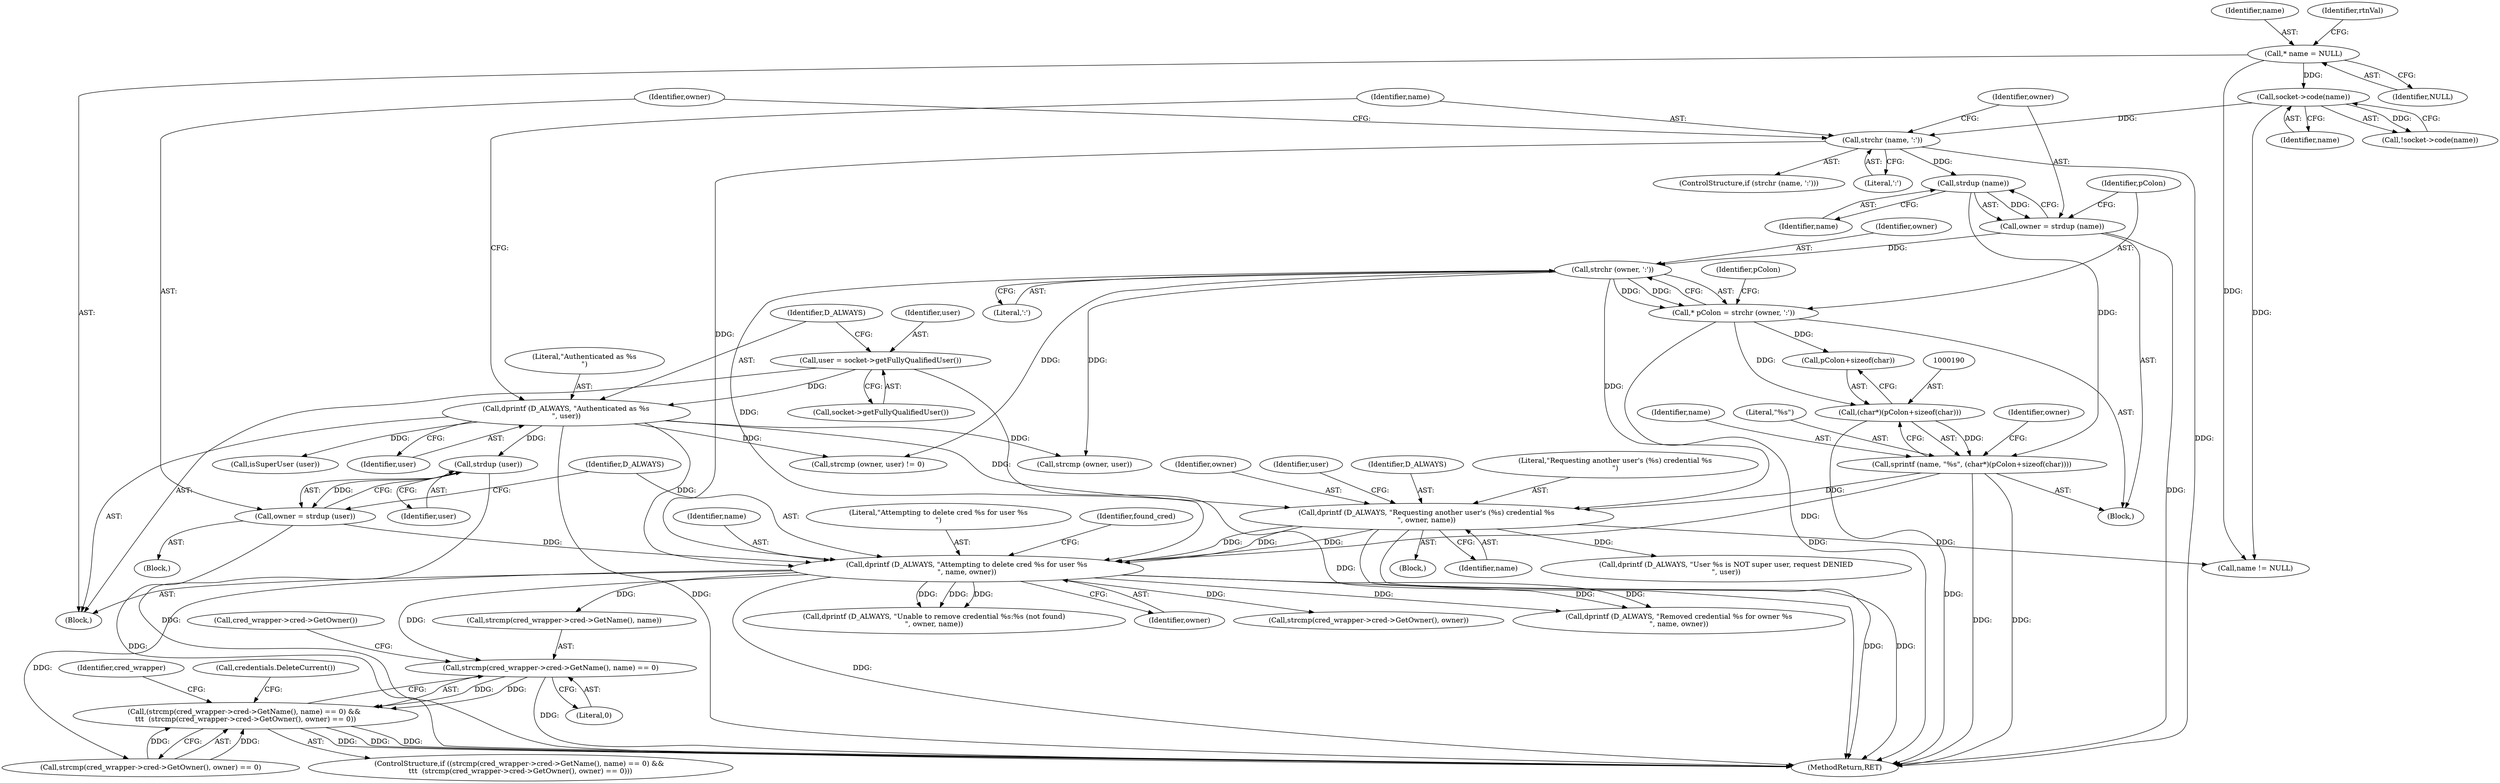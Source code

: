 digraph "0_htcondor_5e5571d1a431eb3c61977b6dd6ec90186ef79867_0@API" {
"1000249" [label="(Call,strcmp(cred_wrapper->cred->GetName(), name) == 0)"];
"1000229" [label="(Call,dprintf (D_ALWAYS, \"Attempting to delete cred %s for user %s\n\", name, owner))"];
"1000163" [label="(Call,dprintf (D_ALWAYS, \"Authenticated as %s\n\", user))"];
"1000160" [label="(Call,user = socket->getFullyQualifiedUser())"];
"1000202" [label="(Call,dprintf (D_ALWAYS, \"Requesting another user's (%s) credential %s\n\", owner, name))"];
"1000179" [label="(Call,strchr (owner, ':'))"];
"1000172" [label="(Call,owner = strdup (name))"];
"1000174" [label="(Call,strdup (name))"];
"1000168" [label="(Call,strchr (name, ':'))"];
"1000153" [label="(Call,socket->code(name))"];
"1000109" [label="(Call,* name = NULL)"];
"1000186" [label="(Call,sprintf (name, \"%s\", (char*)(pColon+sizeof(char))))"];
"1000189" [label="(Call,(char*)(pColon+sizeof(char)))"];
"1000177" [label="(Call,* pColon = strchr (owner, ':'))"];
"1000225" [label="(Call,owner = strdup (user))"];
"1000227" [label="(Call,strdup (user))"];
"1000248" [label="(Call,(strcmp(cred_wrapper->cred->GetName(), name) == 0) && \n\t\t\t  (strcmp(cred_wrapper->cred->GetOwner(), owner) == 0))"];
"1000177" [label="(Call,* pColon = strchr (owner, ':'))"];
"1000110" [label="(Identifier,name)"];
"1000154" [label="(Identifier,name)"];
"1000233" [label="(Identifier,owner)"];
"1000109" [label="(Call,* name = NULL)"];
"1000172" [label="(Call,owner = strdup (name))"];
"1000181" [label="(Literal,':')"];
"1000167" [label="(ControlStructure,if (strchr (name, ':')))"];
"1000170" [label="(Literal,':')"];
"1000203" [label="(Identifier,D_ALWAYS)"];
"1000228" [label="(Identifier,user)"];
"1000255" [label="(Call,strcmp(cred_wrapper->cred->GetOwner(), owner))"];
"1000231" [label="(Literal,\"Attempting to delete cred %s for user %s\n\")"];
"1000187" [label="(Identifier,name)"];
"1000189" [label="(Call,(char*)(pColon+sizeof(char)))"];
"1000249" [label="(Call,strcmp(cred_wrapper->cred->GetName(), name) == 0)"];
"1000315" [label="(MethodReturn,RET)"];
"1000260" [label="(Call,credentials.DeleteCurrent())"];
"1000179" [label="(Call,strchr (owner, ':'))"];
"1000279" [label="(Call,dprintf (D_ALWAYS, \"Removed credential %s for owner %s\n\", name, owner))"];
"1000171" [label="(Block,)"];
"1000240" [label="(Identifier,cred_wrapper)"];
"1000169" [label="(Identifier,name)"];
"1000202" [label="(Call,dprintf (D_ALWAYS, \"Requesting another user's (%s) credential %s\n\", owner, name))"];
"1000174" [label="(Call,strdup (name))"];
"1000188" [label="(Literal,\"%s\")"];
"1000212" [label="(Call,dprintf (D_ALWAYS, \"User %s is NOT super user, request DENIED\n\", user))"];
"1000230" [label="(Identifier,D_ALWAYS)"];
"1000204" [label="(Literal,\"Requesting another user's (%s) credential %s\n\")"];
"1000152" [label="(Call,!socket->code(name))"];
"1000168" [label="(Call,strchr (name, ':'))"];
"1000224" [label="(Block,)"];
"1000210" [label="(Identifier,user)"];
"1000153" [label="(Call,socket->code(name))"];
"1000256" [label="(Call,cred_wrapper->cred->GetOwner())"];
"1000114" [label="(Identifier,rtnVal)"];
"1000307" [label="(Call,name != NULL)"];
"1000201" [label="(Block,)"];
"1000286" [label="(Call,dprintf (D_ALWAYS, \"Unable to remove credential %s:%s (not found)\n\", owner, name))"];
"1000197" [label="(Call,strcmp (owner, user))"];
"1000163" [label="(Call,dprintf (D_ALWAYS, \"Authenticated as %s\n\", user))"];
"1000164" [label="(Identifier,D_ALWAYS)"];
"1000196" [label="(Call,strcmp (owner, user) != 0)"];
"1000250" [label="(Call,strcmp(cred_wrapper->cred->GetName(), name))"];
"1000235" [label="(Identifier,found_cred)"];
"1000186" [label="(Call,sprintf (name, \"%s\", (char*)(pColon+sizeof(char))))"];
"1000160" [label="(Call,user = socket->getFullyQualifiedUser())"];
"1000175" [label="(Identifier,name)"];
"1000173" [label="(Identifier,owner)"];
"1000247" [label="(ControlStructure,if ((strcmp(cred_wrapper->cred->GetName(), name) == 0) && \n\t\t\t  (strcmp(cred_wrapper->cred->GetOwner(), owner) == 0)))"];
"1000254" [label="(Call,strcmp(cred_wrapper->cred->GetOwner(), owner) == 0)"];
"1000165" [label="(Literal,\"Authenticated as %s\n\")"];
"1000166" [label="(Identifier,user)"];
"1000225" [label="(Call,owner = strdup (user))"];
"1000253" [label="(Literal,0)"];
"1000162" [label="(Call,socket->getFullyQualifiedUser())"];
"1000198" [label="(Identifier,owner)"];
"1000191" [label="(Call,pColon+sizeof(char))"];
"1000209" [label="(Call,isSuperUser (user))"];
"1000107" [label="(Block,)"];
"1000178" [label="(Identifier,pColon)"];
"1000229" [label="(Call,dprintf (D_ALWAYS, \"Attempting to delete cred %s for user %s\n\", name, owner))"];
"1000111" [label="(Identifier,NULL)"];
"1000206" [label="(Identifier,name)"];
"1000205" [label="(Identifier,owner)"];
"1000226" [label="(Identifier,owner)"];
"1000227" [label="(Call,strdup (user))"];
"1000232" [label="(Identifier,name)"];
"1000180" [label="(Identifier,owner)"];
"1000161" [label="(Identifier,user)"];
"1000248" [label="(Call,(strcmp(cred_wrapper->cred->GetName(), name) == 0) && \n\t\t\t  (strcmp(cred_wrapper->cred->GetOwner(), owner) == 0))"];
"1000184" [label="(Identifier,pColon)"];
"1000249" -> "1000248"  [label="AST: "];
"1000249" -> "1000253"  [label="CFG: "];
"1000250" -> "1000249"  [label="AST: "];
"1000253" -> "1000249"  [label="AST: "];
"1000256" -> "1000249"  [label="CFG: "];
"1000248" -> "1000249"  [label="CFG: "];
"1000249" -> "1000315"  [label="DDG: "];
"1000249" -> "1000248"  [label="DDG: "];
"1000249" -> "1000248"  [label="DDG: "];
"1000229" -> "1000249"  [label="DDG: "];
"1000229" -> "1000107"  [label="AST: "];
"1000229" -> "1000233"  [label="CFG: "];
"1000230" -> "1000229"  [label="AST: "];
"1000231" -> "1000229"  [label="AST: "];
"1000232" -> "1000229"  [label="AST: "];
"1000233" -> "1000229"  [label="AST: "];
"1000235" -> "1000229"  [label="CFG: "];
"1000229" -> "1000315"  [label="DDG: "];
"1000163" -> "1000229"  [label="DDG: "];
"1000202" -> "1000229"  [label="DDG: "];
"1000202" -> "1000229"  [label="DDG: "];
"1000202" -> "1000229"  [label="DDG: "];
"1000186" -> "1000229"  [label="DDG: "];
"1000168" -> "1000229"  [label="DDG: "];
"1000225" -> "1000229"  [label="DDG: "];
"1000179" -> "1000229"  [label="DDG: "];
"1000229" -> "1000250"  [label="DDG: "];
"1000229" -> "1000254"  [label="DDG: "];
"1000229" -> "1000255"  [label="DDG: "];
"1000229" -> "1000279"  [label="DDG: "];
"1000229" -> "1000279"  [label="DDG: "];
"1000229" -> "1000279"  [label="DDG: "];
"1000229" -> "1000286"  [label="DDG: "];
"1000229" -> "1000286"  [label="DDG: "];
"1000229" -> "1000286"  [label="DDG: "];
"1000163" -> "1000107"  [label="AST: "];
"1000163" -> "1000166"  [label="CFG: "];
"1000164" -> "1000163"  [label="AST: "];
"1000165" -> "1000163"  [label="AST: "];
"1000166" -> "1000163"  [label="AST: "];
"1000169" -> "1000163"  [label="CFG: "];
"1000163" -> "1000315"  [label="DDG: "];
"1000160" -> "1000163"  [label="DDG: "];
"1000163" -> "1000196"  [label="DDG: "];
"1000163" -> "1000197"  [label="DDG: "];
"1000163" -> "1000202"  [label="DDG: "];
"1000163" -> "1000209"  [label="DDG: "];
"1000163" -> "1000227"  [label="DDG: "];
"1000160" -> "1000107"  [label="AST: "];
"1000160" -> "1000162"  [label="CFG: "];
"1000161" -> "1000160"  [label="AST: "];
"1000162" -> "1000160"  [label="AST: "];
"1000164" -> "1000160"  [label="CFG: "];
"1000160" -> "1000315"  [label="DDG: "];
"1000202" -> "1000201"  [label="AST: "];
"1000202" -> "1000206"  [label="CFG: "];
"1000203" -> "1000202"  [label="AST: "];
"1000204" -> "1000202"  [label="AST: "];
"1000205" -> "1000202"  [label="AST: "];
"1000206" -> "1000202"  [label="AST: "];
"1000210" -> "1000202"  [label="CFG: "];
"1000202" -> "1000315"  [label="DDG: "];
"1000202" -> "1000315"  [label="DDG: "];
"1000179" -> "1000202"  [label="DDG: "];
"1000186" -> "1000202"  [label="DDG: "];
"1000202" -> "1000212"  [label="DDG: "];
"1000202" -> "1000307"  [label="DDG: "];
"1000179" -> "1000177"  [label="AST: "];
"1000179" -> "1000181"  [label="CFG: "];
"1000180" -> "1000179"  [label="AST: "];
"1000181" -> "1000179"  [label="AST: "];
"1000177" -> "1000179"  [label="CFG: "];
"1000179" -> "1000177"  [label="DDG: "];
"1000179" -> "1000177"  [label="DDG: "];
"1000172" -> "1000179"  [label="DDG: "];
"1000179" -> "1000196"  [label="DDG: "];
"1000179" -> "1000197"  [label="DDG: "];
"1000172" -> "1000171"  [label="AST: "];
"1000172" -> "1000174"  [label="CFG: "];
"1000173" -> "1000172"  [label="AST: "];
"1000174" -> "1000172"  [label="AST: "];
"1000178" -> "1000172"  [label="CFG: "];
"1000172" -> "1000315"  [label="DDG: "];
"1000174" -> "1000172"  [label="DDG: "];
"1000174" -> "1000175"  [label="CFG: "];
"1000175" -> "1000174"  [label="AST: "];
"1000168" -> "1000174"  [label="DDG: "];
"1000174" -> "1000186"  [label="DDG: "];
"1000168" -> "1000167"  [label="AST: "];
"1000168" -> "1000170"  [label="CFG: "];
"1000169" -> "1000168"  [label="AST: "];
"1000170" -> "1000168"  [label="AST: "];
"1000173" -> "1000168"  [label="CFG: "];
"1000226" -> "1000168"  [label="CFG: "];
"1000168" -> "1000315"  [label="DDG: "];
"1000153" -> "1000168"  [label="DDG: "];
"1000153" -> "1000152"  [label="AST: "];
"1000153" -> "1000154"  [label="CFG: "];
"1000154" -> "1000153"  [label="AST: "];
"1000152" -> "1000153"  [label="CFG: "];
"1000153" -> "1000152"  [label="DDG: "];
"1000109" -> "1000153"  [label="DDG: "];
"1000153" -> "1000307"  [label="DDG: "];
"1000109" -> "1000107"  [label="AST: "];
"1000109" -> "1000111"  [label="CFG: "];
"1000110" -> "1000109"  [label="AST: "];
"1000111" -> "1000109"  [label="AST: "];
"1000114" -> "1000109"  [label="CFG: "];
"1000109" -> "1000307"  [label="DDG: "];
"1000186" -> "1000171"  [label="AST: "];
"1000186" -> "1000189"  [label="CFG: "];
"1000187" -> "1000186"  [label="AST: "];
"1000188" -> "1000186"  [label="AST: "];
"1000189" -> "1000186"  [label="AST: "];
"1000198" -> "1000186"  [label="CFG: "];
"1000186" -> "1000315"  [label="DDG: "];
"1000186" -> "1000315"  [label="DDG: "];
"1000189" -> "1000186"  [label="DDG: "];
"1000189" -> "1000191"  [label="CFG: "];
"1000190" -> "1000189"  [label="AST: "];
"1000191" -> "1000189"  [label="AST: "];
"1000189" -> "1000315"  [label="DDG: "];
"1000177" -> "1000189"  [label="DDG: "];
"1000177" -> "1000171"  [label="AST: "];
"1000178" -> "1000177"  [label="AST: "];
"1000184" -> "1000177"  [label="CFG: "];
"1000177" -> "1000315"  [label="DDG: "];
"1000177" -> "1000191"  [label="DDG: "];
"1000225" -> "1000224"  [label="AST: "];
"1000225" -> "1000227"  [label="CFG: "];
"1000226" -> "1000225"  [label="AST: "];
"1000227" -> "1000225"  [label="AST: "];
"1000230" -> "1000225"  [label="CFG: "];
"1000225" -> "1000315"  [label="DDG: "];
"1000227" -> "1000225"  [label="DDG: "];
"1000227" -> "1000228"  [label="CFG: "];
"1000228" -> "1000227"  [label="AST: "];
"1000227" -> "1000315"  [label="DDG: "];
"1000248" -> "1000247"  [label="AST: "];
"1000248" -> "1000254"  [label="CFG: "];
"1000254" -> "1000248"  [label="AST: "];
"1000240" -> "1000248"  [label="CFG: "];
"1000260" -> "1000248"  [label="CFG: "];
"1000248" -> "1000315"  [label="DDG: "];
"1000248" -> "1000315"  [label="DDG: "];
"1000248" -> "1000315"  [label="DDG: "];
"1000254" -> "1000248"  [label="DDG: "];
"1000254" -> "1000248"  [label="DDG: "];
}
